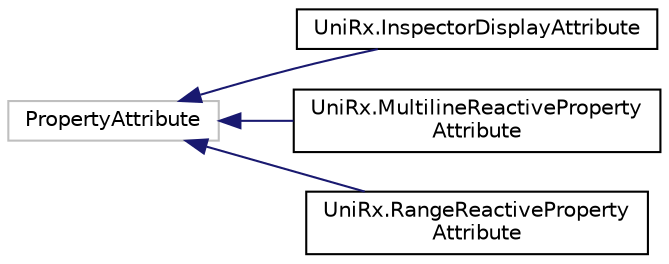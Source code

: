 digraph "Graphical Class Hierarchy"
{
 // LATEX_PDF_SIZE
  edge [fontname="Helvetica",fontsize="10",labelfontname="Helvetica",labelfontsize="10"];
  node [fontname="Helvetica",fontsize="10",shape=record];
  rankdir="LR";
  Node0 [label="PropertyAttribute",height=0.2,width=0.4,color="grey75", fillcolor="white", style="filled",tooltip=" "];
  Node0 -> Node1 [dir="back",color="midnightblue",fontsize="10",style="solid",fontname="Helvetica"];
  Node1 [label="UniRx.InspectorDisplayAttribute",height=0.2,width=0.4,color="black", fillcolor="white", style="filled",URL="$class_uni_rx_1_1_inspector_display_attribute.html",tooltip=" "];
  Node0 -> Node2 [dir="back",color="midnightblue",fontsize="10",style="solid",fontname="Helvetica"];
  Node2 [label="UniRx.MultilineReactiveProperty\lAttribute",height=0.2,width=0.4,color="black", fillcolor="white", style="filled",URL="$class_uni_rx_1_1_multiline_reactive_property_attribute.html",tooltip="Enables multiline input field for StringReactiveProperty. Default line is 3."];
  Node0 -> Node3 [dir="back",color="midnightblue",fontsize="10",style="solid",fontname="Helvetica"];
  Node3 [label="UniRx.RangeReactiveProperty\lAttribute",height=0.2,width=0.4,color="black", fillcolor="white", style="filled",URL="$class_uni_rx_1_1_range_reactive_property_attribute.html",tooltip="Enables range input field for Int/FloatReactiveProperty."];
}
